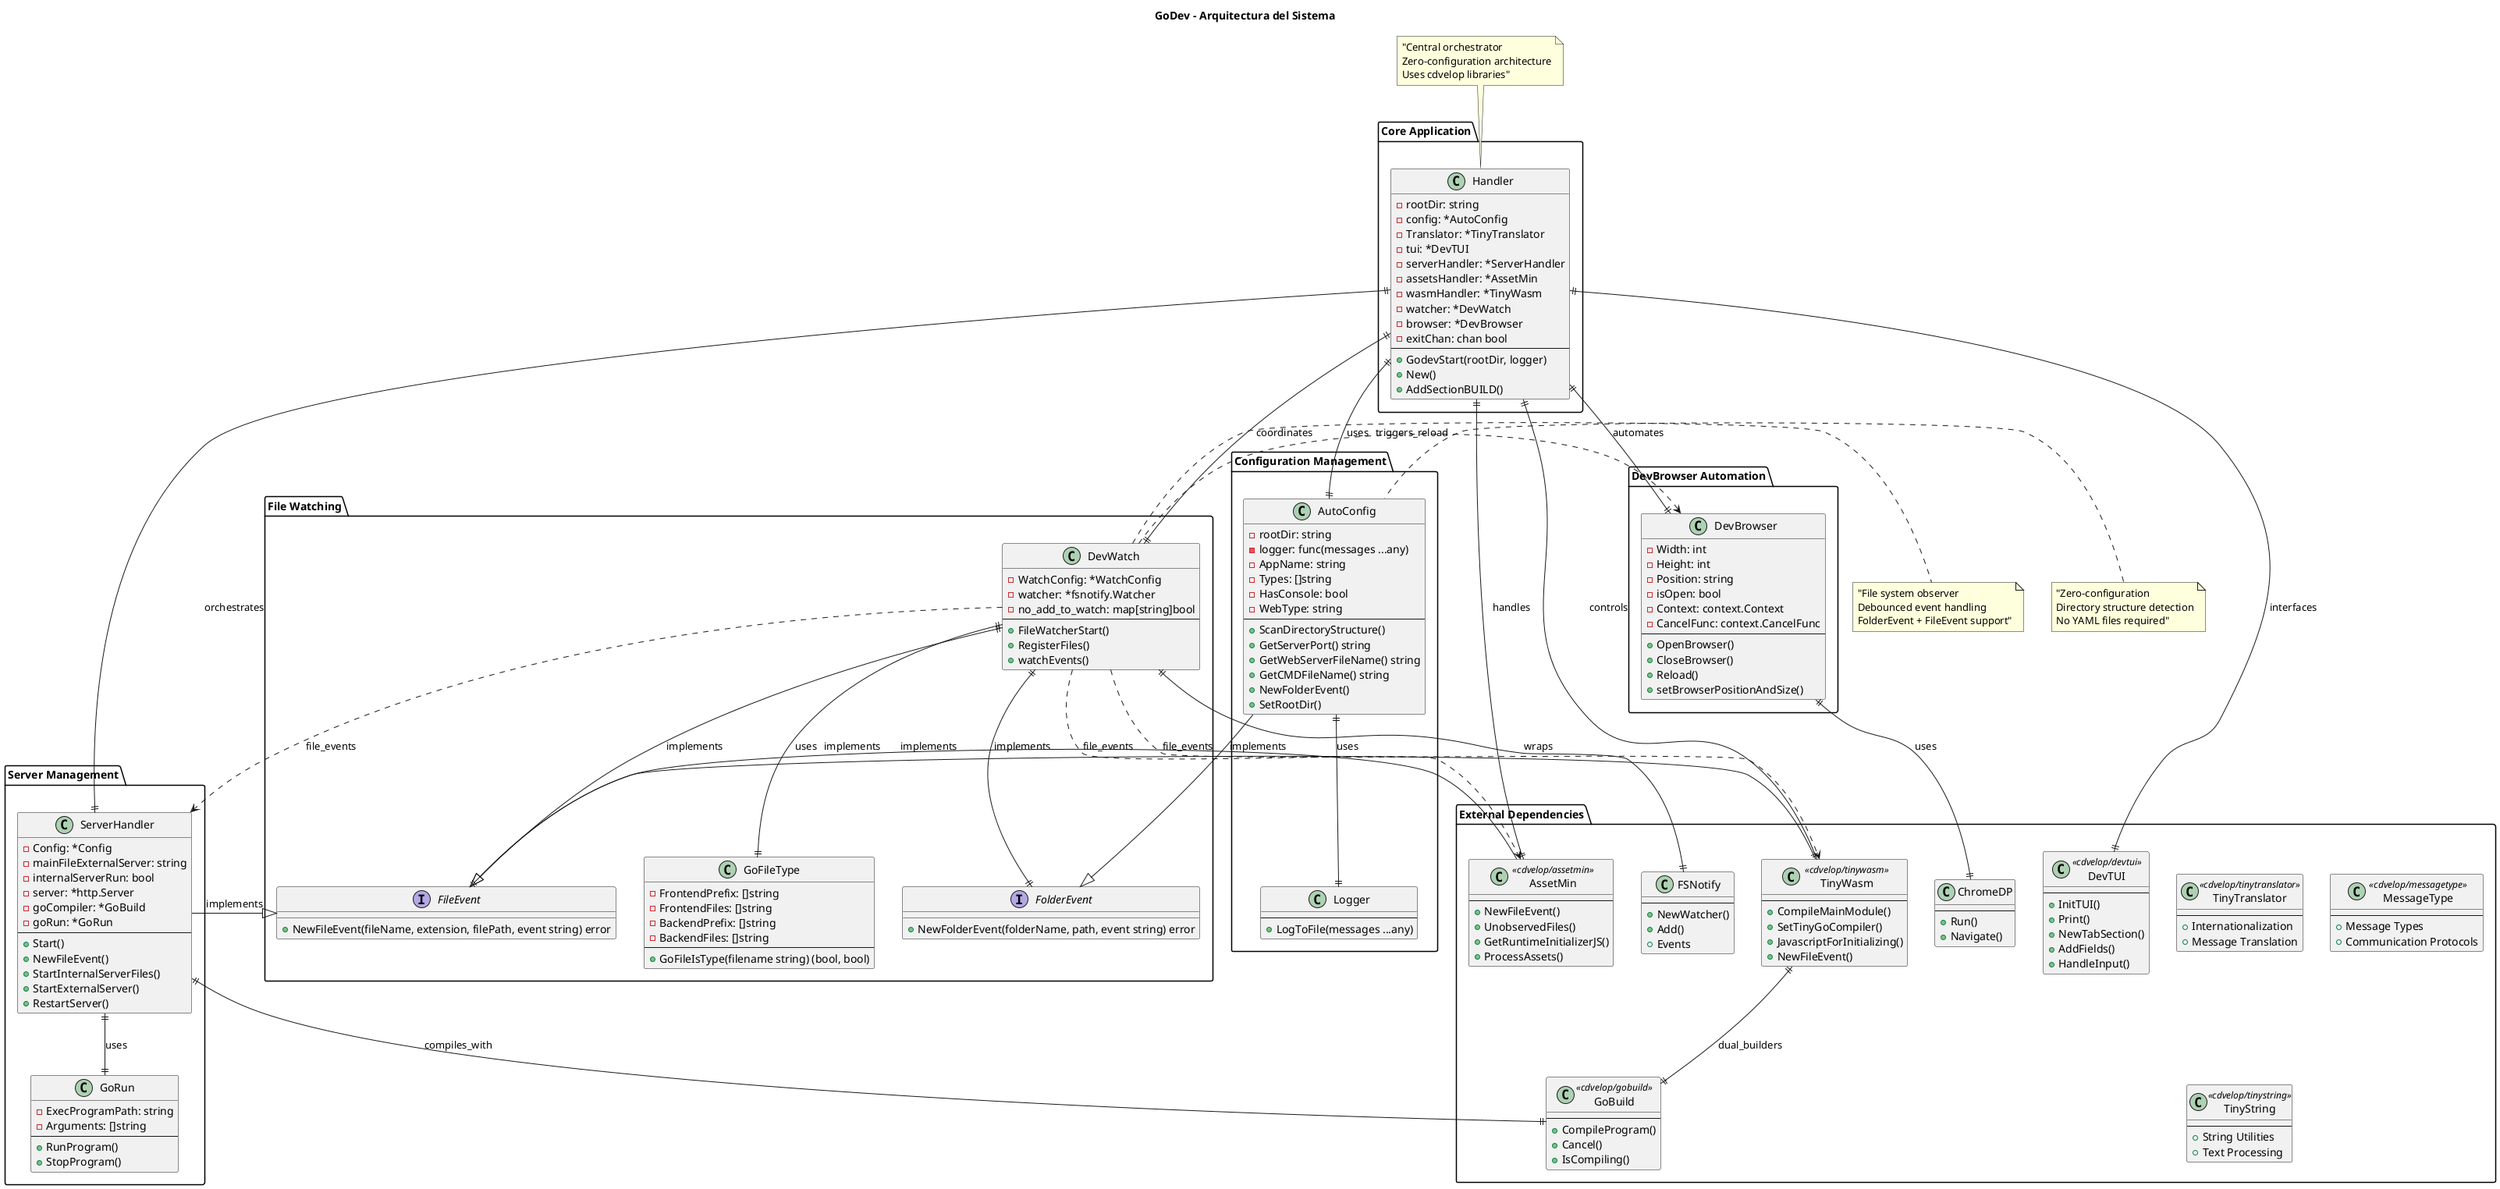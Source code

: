 @startuml godev-architecture
!define RECTANGLE class

title GoDev - Arquitectura del Sistema

package "Core Application" {
    RECTANGLE Handler {
        - rootDir: string
        - config: *AutoConfig
        - Translator: *TinyTranslator
        - tui: *DevTUI
        - serverHandler: *ServerHandler
        - assetsHandler: *AssetMin
        - wasmHandler: *TinyWasm
        - watcher: *DevWatch
        - browser: *DevBrowser
        - exitChan: chan bool
        --
        + GodevStart(rootDir, logger)
        + New()
        + AddSectionBUILD()
    }
}

package "Configuration Management" {
    RECTANGLE AutoConfig {
        - rootDir: string
        - logger: func(messages ...any)
        - AppName: string
        - Types: []string
        - HasConsole: bool
        - WebType: string
        --
        + ScanDirectoryStructure()
        + GetServerPort() string
        + GetWebServerFileName() string
        + GetCMDFileName() string
        + NewFolderEvent()
        + SetRootDir()
    }
    
    RECTANGLE Logger {
        --
        + LogToFile(messages ...any)
    }
}

package "Server Management" {
    RECTANGLE ServerHandler {
        - Config: *Config
        - mainFileExternalServer: string
        - internalServerRun: bool
        - server: *http.Server
        - goCompiler: *GoBuild
        - goRun: *GoRun
        --
        + Start()
        + NewFileEvent()
        + StartInternalServerFiles()
        + StartExternalServer()
        + RestartServer()
    }
    
    RECTANGLE GoRun {
        - ExecProgramPath: string
        - Arguments: []string
        --
        + RunProgram()
        + StopProgram()
    }
}

package "File Watching" {
    RECTANGLE DevWatch {
        - WatchConfig: *WatchConfig
        - watcher: *fsnotify.Watcher
        - no_add_to_watch: map[string]bool
        --
        + FileWatcherStart()
        + RegisterFiles()
        + watchEvents()
    }
      interface FolderEvent {
        + NewFolderEvent(folderName, path, event string) error
    }
    
    interface FileEvent {
        + NewFileEvent(fileName, extension, filePath, event string) error
    }
    
    RECTANGLE GoFileType {
        - FrontendPrefix: []string
        - FrontendFiles: []string
        - BackendPrefix: []string
        - BackendFiles: []string
        --
        + GoFileIsType(filename string) (bool, bool)
    }
}

package "DevBrowser Automation" {
    RECTANGLE DevBrowser {
        - Width: int
        - Height: int
        - Position: string
        - isOpen: bool
        - Context: context.Context
        - CancelFunc: context.CancelFunc
        --
        + OpenBrowser()
        + CloseBrowser()
        + Reload()
        + setBrowserPositionAndSize()
    }
}

package "External Dependencies" {
    RECTANGLE DevTUI <<cdvelop/devtui>> {
        --
        + InitTUI()
        + Print()
        + NewTabSection()
        + AddFields()
        + HandleInput()
    }
    
    RECTANGLE AssetMin <<cdvelop/assetmin>> {
        --
        + NewFileEvent()
        + UnobservedFiles()
        + GetRuntimeInitializerJS()
        + ProcessAssets()
    }
    
    RECTANGLE TinyWasm <<cdvelop/tinywasm>> {
        --
        + CompileMainModule()
        + SetTinyGoCompiler()
        + JavascriptForInitializing()
        + NewFileEvent()
    }
    
    RECTANGLE GoBuild <<cdvelop/gobuild>> {
        --
        + CompileProgram()
        + Cancel()
        + IsCompiling()
    }
    
    RECTANGLE TinyTranslator <<cdvelop/tinytranslator>> {
        --
        + Internationalization
        + Message Translation
    }
    
    RECTANGLE MessageType <<cdvelop/messagetype>> {
        --
        + Message Types
        + Communication Protocols
    }
    
    RECTANGLE TinyString <<cdvelop/tinystring>> {
        --
        + String Utilities
        + Text Processing
    }
    
    RECTANGLE ChromeDP {
        --
        + Run()
        + Navigate()
    }
    
    RECTANGLE FSNotify {
        --
        + NewWatcher()
        + Add()
        + Events
    }
}

' Relationships
Handler ||--|| AutoConfig : uses
Handler ||--|| ServerHandler : orchestrates
Handler ||--|| TinyWasm : controls
Handler ||--|| AssetMin : handles
Handler ||--|| DevWatch : coordinates
Handler ||--|| DevBrowser : automates
Handler ||--|| DevTUI : interfaces

AutoConfig ||--|| Logger : uses

ServerHandler ||--|| GoRun : uses
ServerHandler ||--|| GoBuild : compiles_with

TinyWasm ||--|| GoBuild : dual_builders

DevWatch ||--|| FolderEvent : implements
DevWatch ||--|| FileEvent : implements
DevWatch ||--|| GoFileType : uses
DevWatch ||--|| FSNotify : wraps

DevBrowser ||--|| ChromeDP : uses

ServerHandler --|> FileEvent : implements
TinyWasm --|> FileEvent : implements
AssetMin --|> FileEvent : implements
AutoConfig --|> FolderEvent : implements

' Cross-cutting concerns
DevWatch ..> ServerHandler : file_events
DevWatch ..> TinyWasm : file_events
DevWatch ..> AssetMin : file_events
DevWatch ..> DevBrowser : triggers_reload

note top of Handler : "Central orchestrator\nZero-configuration architecture\nUses cdvelop libraries"

note right of DevWatch : "File system observer\nDebounced event handling\nFolderEvent + FileEvent support"

note left of AutoConfig : "Zero-configuration\nDirectory structure detection\nNo YAML files required"

@enduml
